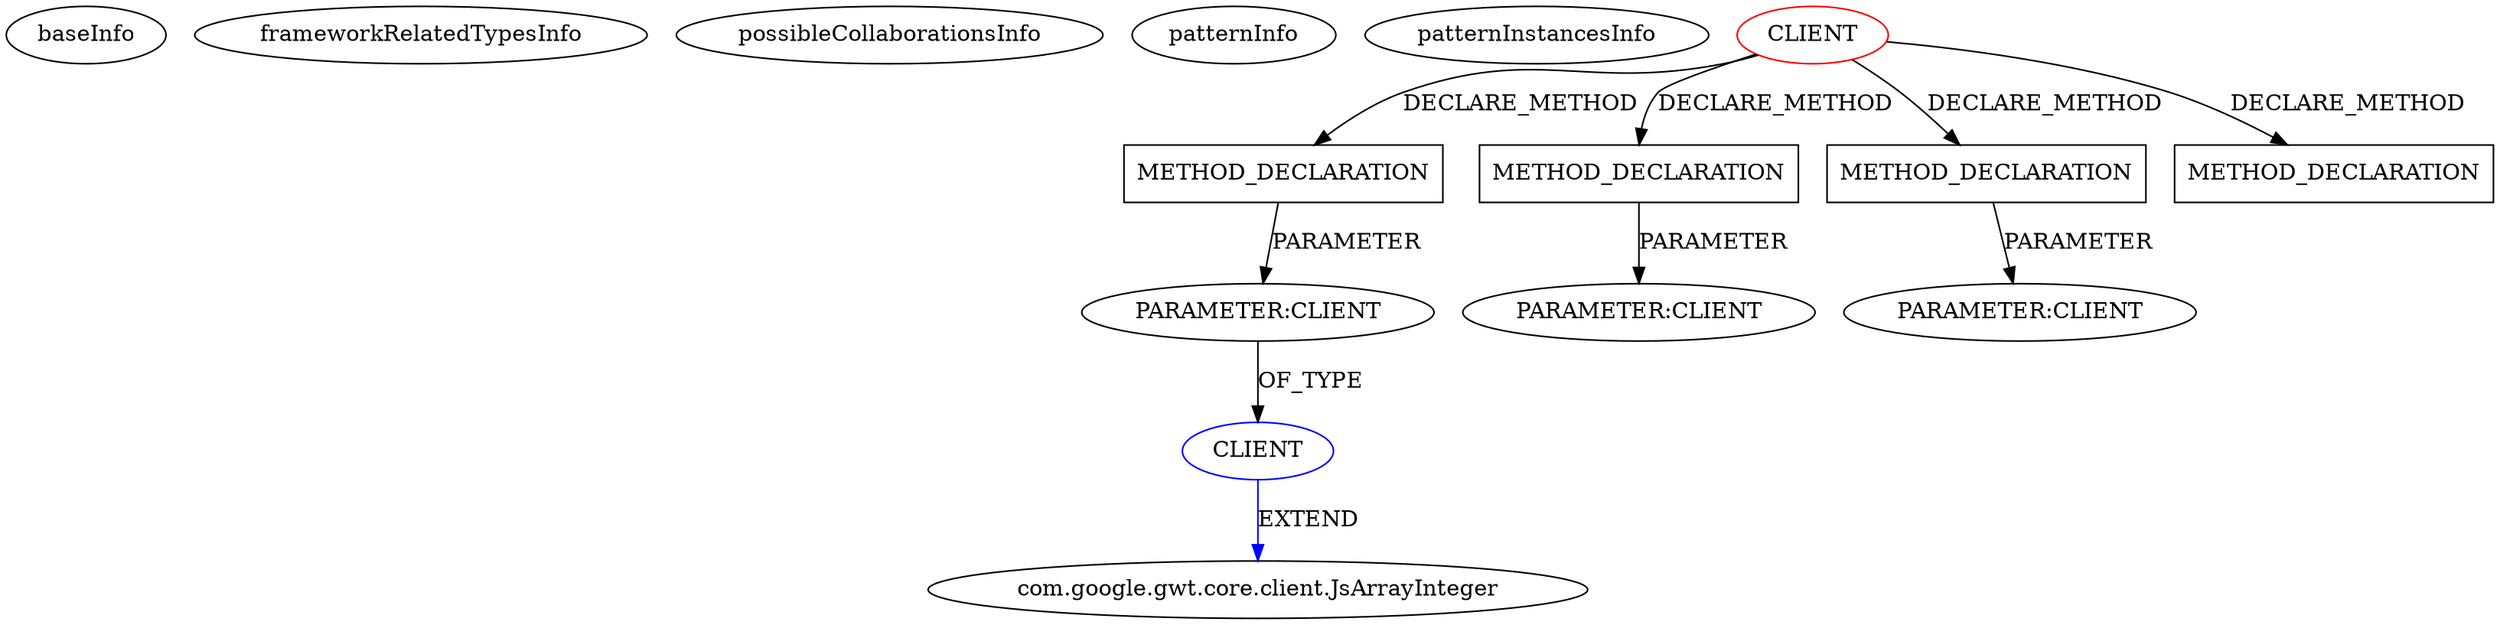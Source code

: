 digraph {
baseInfo[graphId=1065,category="pattern",isAnonymous=false,possibleRelation=false]
frameworkRelatedTypesInfo[]
possibleCollaborationsInfo[]
patternInfo[frequency=3.0,patternRootClient=0]
patternInstancesInfo[0="brychcy-gwt-jquery~/brychcy-gwt-jquery/gwt-jquery-master/src/com/xedge/jquery/mobile/client/JQueryMobile.java~JQueryMobile~940",1="brychcy-gwt-jquery~/brychcy-gwt-jquery/gwt-jquery-master/src/com/xedge/jquery/ui/client/JQueryUI.java~JQueryUI~952",2="brychcy-gwt-jquery~/brychcy-gwt-jquery/gwt-jquery-master/src/com/xedge/jquery/ui/client/model/TabsOptions.java~TabsOptions~986"]
274[label="com.google.gwt.core.client.JsArrayInteger",vertexType="FRAMEWORK_CLASS_TYPE",isFrameworkType=false]
273[label="CLIENT",vertexType="REFERENCE_CLIENT_CLASS_DECLARATION",isFrameworkType=false,color=blue]
272[label="PARAMETER:CLIENT",vertexType="PARAMETER_DECLARATION",isFrameworkType=false]
271[label="METHOD_DECLARATION",vertexType="CLIENT_METHOD_DECLARATION",isFrameworkType=false,shape=box]
0[label="CLIENT",vertexType="ROOT_CLIENT_CLASS_DECLARATION",isFrameworkType=false,color=red]
351[label="METHOD_DECLARATION",vertexType="CLIENT_METHOD_DECLARATION",isFrameworkType=false,shape=box]
352[label="PARAMETER:CLIENT",vertexType="PARAMETER_DECLARATION",isFrameworkType=false]
68[label="METHOD_DECLARATION",vertexType="CLIENT_METHOD_DECLARATION",isFrameworkType=false,shape=box]
69[label="PARAMETER:CLIENT",vertexType="PARAMETER_DECLARATION",isFrameworkType=false]
325[label="METHOD_DECLARATION",vertexType="CLIENT_METHOD_DECLARATION",isFrameworkType=false,shape=box]
0->68[label="DECLARE_METHOD"]
68->69[label="PARAMETER"]
273->274[label="EXTEND",color=blue]
272->273[label="OF_TYPE"]
351->352[label="PARAMETER"]
0->325[label="DECLARE_METHOD"]
271->272[label="PARAMETER"]
0->351[label="DECLARE_METHOD"]
0->271[label="DECLARE_METHOD"]
}
